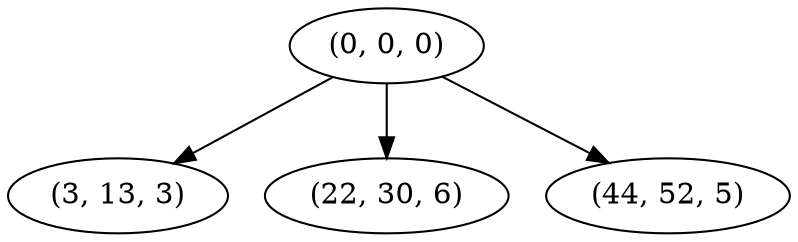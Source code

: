 digraph tree {
    "(0, 0, 0)";
    "(3, 13, 3)";
    "(22, 30, 6)";
    "(44, 52, 5)";
    "(0, 0, 0)" -> "(3, 13, 3)";
    "(0, 0, 0)" -> "(22, 30, 6)";
    "(0, 0, 0)" -> "(44, 52, 5)";
}
